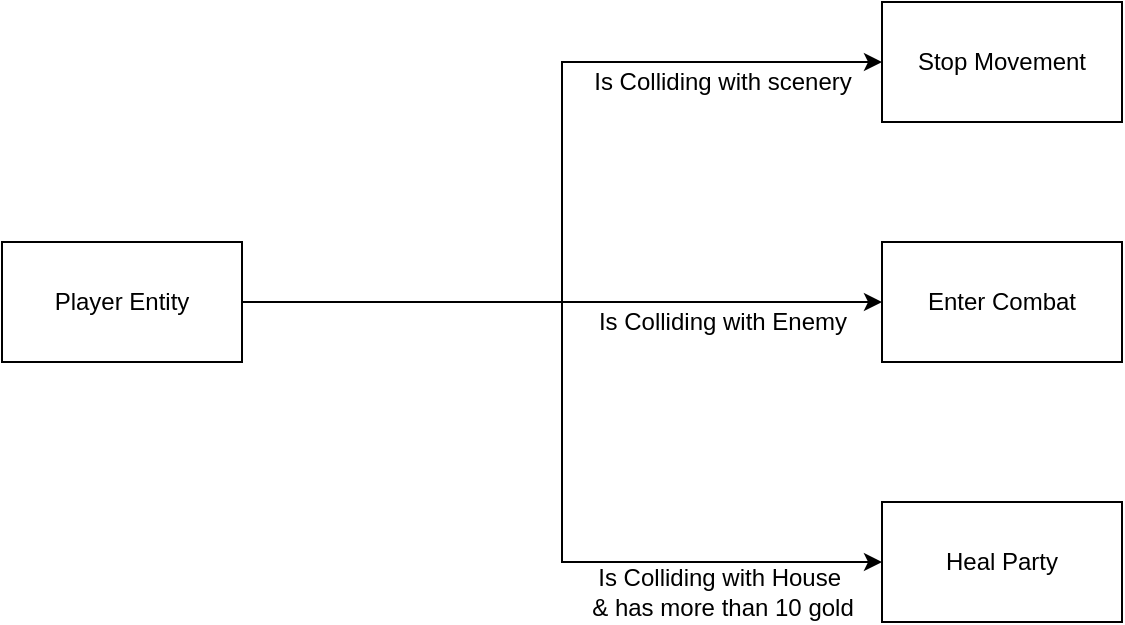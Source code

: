 <mxfile version="13.0.2" type="device"><diagram id="u0ZcVh7EIFbcgQ7XE-OB" name="Page-1"><mxGraphModel dx="1278" dy="531" grid="1" gridSize="10" guides="1" tooltips="1" connect="1" arrows="1" fold="1" page="1" pageScale="1" pageWidth="850" pageHeight="1100" math="0" shadow="0"><root><mxCell id="0"/><mxCell id="1" parent="0"/><mxCell id="HHHCrLwcUi0GGeZo9JD3-4" style="edgeStyle=orthogonalEdgeStyle;rounded=0;orthogonalLoop=1;jettySize=auto;html=1;exitX=1;exitY=0.5;exitDx=0;exitDy=0;entryX=0;entryY=0.5;entryDx=0;entryDy=0;" edge="1" parent="1" source="HHHCrLwcUi0GGeZo9JD3-2" target="HHHCrLwcUi0GGeZo9JD3-3"><mxGeometry relative="1" as="geometry"/></mxCell><mxCell id="HHHCrLwcUi0GGeZo9JD3-7" style="edgeStyle=orthogonalEdgeStyle;rounded=0;orthogonalLoop=1;jettySize=auto;html=1;exitX=1;exitY=0.5;exitDx=0;exitDy=0;entryX=0;entryY=0.5;entryDx=0;entryDy=0;" edge="1" parent="1" source="HHHCrLwcUi0GGeZo9JD3-2" target="HHHCrLwcUi0GGeZo9JD3-5"><mxGeometry relative="1" as="geometry"/></mxCell><mxCell id="HHHCrLwcUi0GGeZo9JD3-9" style="edgeStyle=orthogonalEdgeStyle;rounded=0;orthogonalLoop=1;jettySize=auto;html=1;exitX=1;exitY=0.5;exitDx=0;exitDy=0;entryX=0;entryY=0.5;entryDx=0;entryDy=0;" edge="1" parent="1" source="HHHCrLwcUi0GGeZo9JD3-2" target="HHHCrLwcUi0GGeZo9JD3-8"><mxGeometry relative="1" as="geometry"/></mxCell><mxCell id="HHHCrLwcUi0GGeZo9JD3-2" value="Player Entity" style="rounded=0;whiteSpace=wrap;html=1;" vertex="1" parent="1"><mxGeometry x="90" y="210" width="120" height="60" as="geometry"/></mxCell><mxCell id="HHHCrLwcUi0GGeZo9JD3-3" value="Stop Movement" style="rounded=0;whiteSpace=wrap;html=1;" vertex="1" parent="1"><mxGeometry x="530" y="90" width="120" height="60" as="geometry"/></mxCell><mxCell id="HHHCrLwcUi0GGeZo9JD3-5" value="Enter Combat" style="rounded=0;whiteSpace=wrap;html=1;" vertex="1" parent="1"><mxGeometry x="530" y="210" width="120" height="60" as="geometry"/></mxCell><mxCell id="HHHCrLwcUi0GGeZo9JD3-8" value="Heal Party" style="rounded=0;whiteSpace=wrap;html=1;" vertex="1" parent="1"><mxGeometry x="530" y="340" width="120" height="60" as="geometry"/></mxCell><mxCell id="HHHCrLwcUi0GGeZo9JD3-10" value="Is Colliding with scenery" style="text;html=1;align=center;verticalAlign=middle;resizable=0;points=[];autosize=1;" vertex="1" parent="1"><mxGeometry x="380" y="120" width="140" height="20" as="geometry"/></mxCell><mxCell id="HHHCrLwcUi0GGeZo9JD3-11" value="Is Colliding with Enemy" style="text;html=1;align=center;verticalAlign=middle;resizable=0;points=[];autosize=1;" vertex="1" parent="1"><mxGeometry x="380" y="240" width="140" height="20" as="geometry"/></mxCell><mxCell id="HHHCrLwcUi0GGeZo9JD3-12" value="Is Colliding with House&amp;nbsp;&lt;br&gt;&amp;amp; has more than 10 gold" style="text;html=1;align=center;verticalAlign=middle;resizable=0;points=[];autosize=1;" vertex="1" parent="1"><mxGeometry x="375" y="370" width="150" height="30" as="geometry"/></mxCell></root></mxGraphModel></diagram></mxfile>